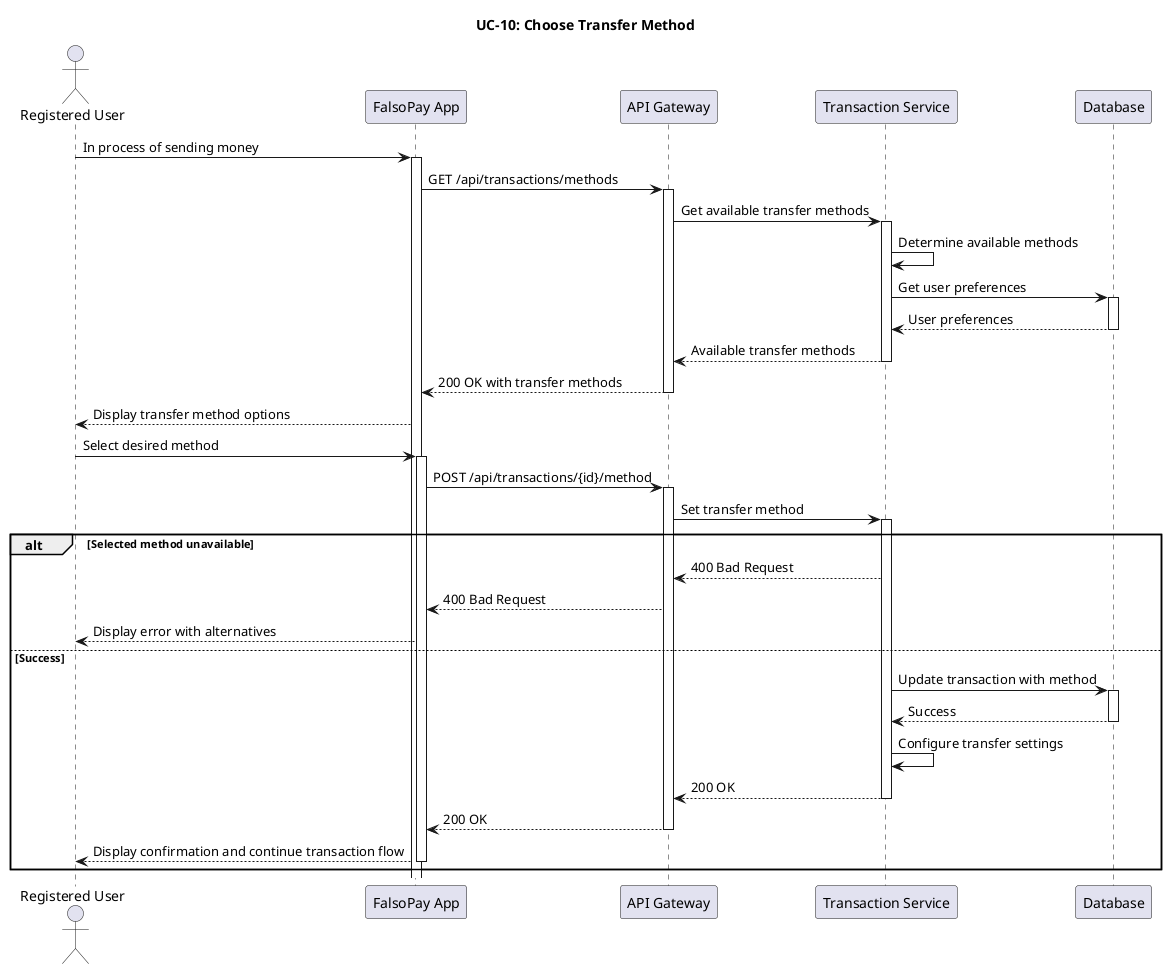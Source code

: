 @startuml UC10-ChooseTransferMethod

actor "Registered User" as User
participant "FalsoPay App" as App
participant "API Gateway" as Gateway
participant "Transaction Service" as TransService
participant "Database" as DB

title UC-10: Choose Transfer Method

User -> App: In process of sending money
activate App

App -> Gateway: GET /api/transactions/methods
activate Gateway

Gateway -> TransService: Get available transfer methods
activate TransService

TransService -> TransService: Determine available methods
TransService -> DB: Get user preferences
activate DB
DB --> TransService: User preferences
deactivate DB

TransService --> Gateway: Available transfer methods
deactivate TransService

Gateway --> App: 200 OK with transfer methods
deactivate Gateway

App --> User: Display transfer method options

User -> App: Select desired method
activate App

App -> Gateway: POST /api/transactions/{id}/method
activate Gateway

Gateway -> TransService: Set transfer method
activate TransService

alt Selected method unavailable
    TransService --> Gateway: 400 Bad Request
    Gateway --> App: 400 Bad Request
    App --> User: Display error with alternatives
else Success
    TransService -> DB: Update transaction with method
    activate DB
    DB --> TransService: Success
    deactivate DB
    
    TransService -> TransService: Configure transfer settings
    
    TransService --> Gateway: 200 OK
    deactivate TransService
    
    Gateway --> App: 200 OK
    deactivate Gateway
    
    App --> User: Display confirmation and continue transaction flow
    deactivate App
end

@enduml 
